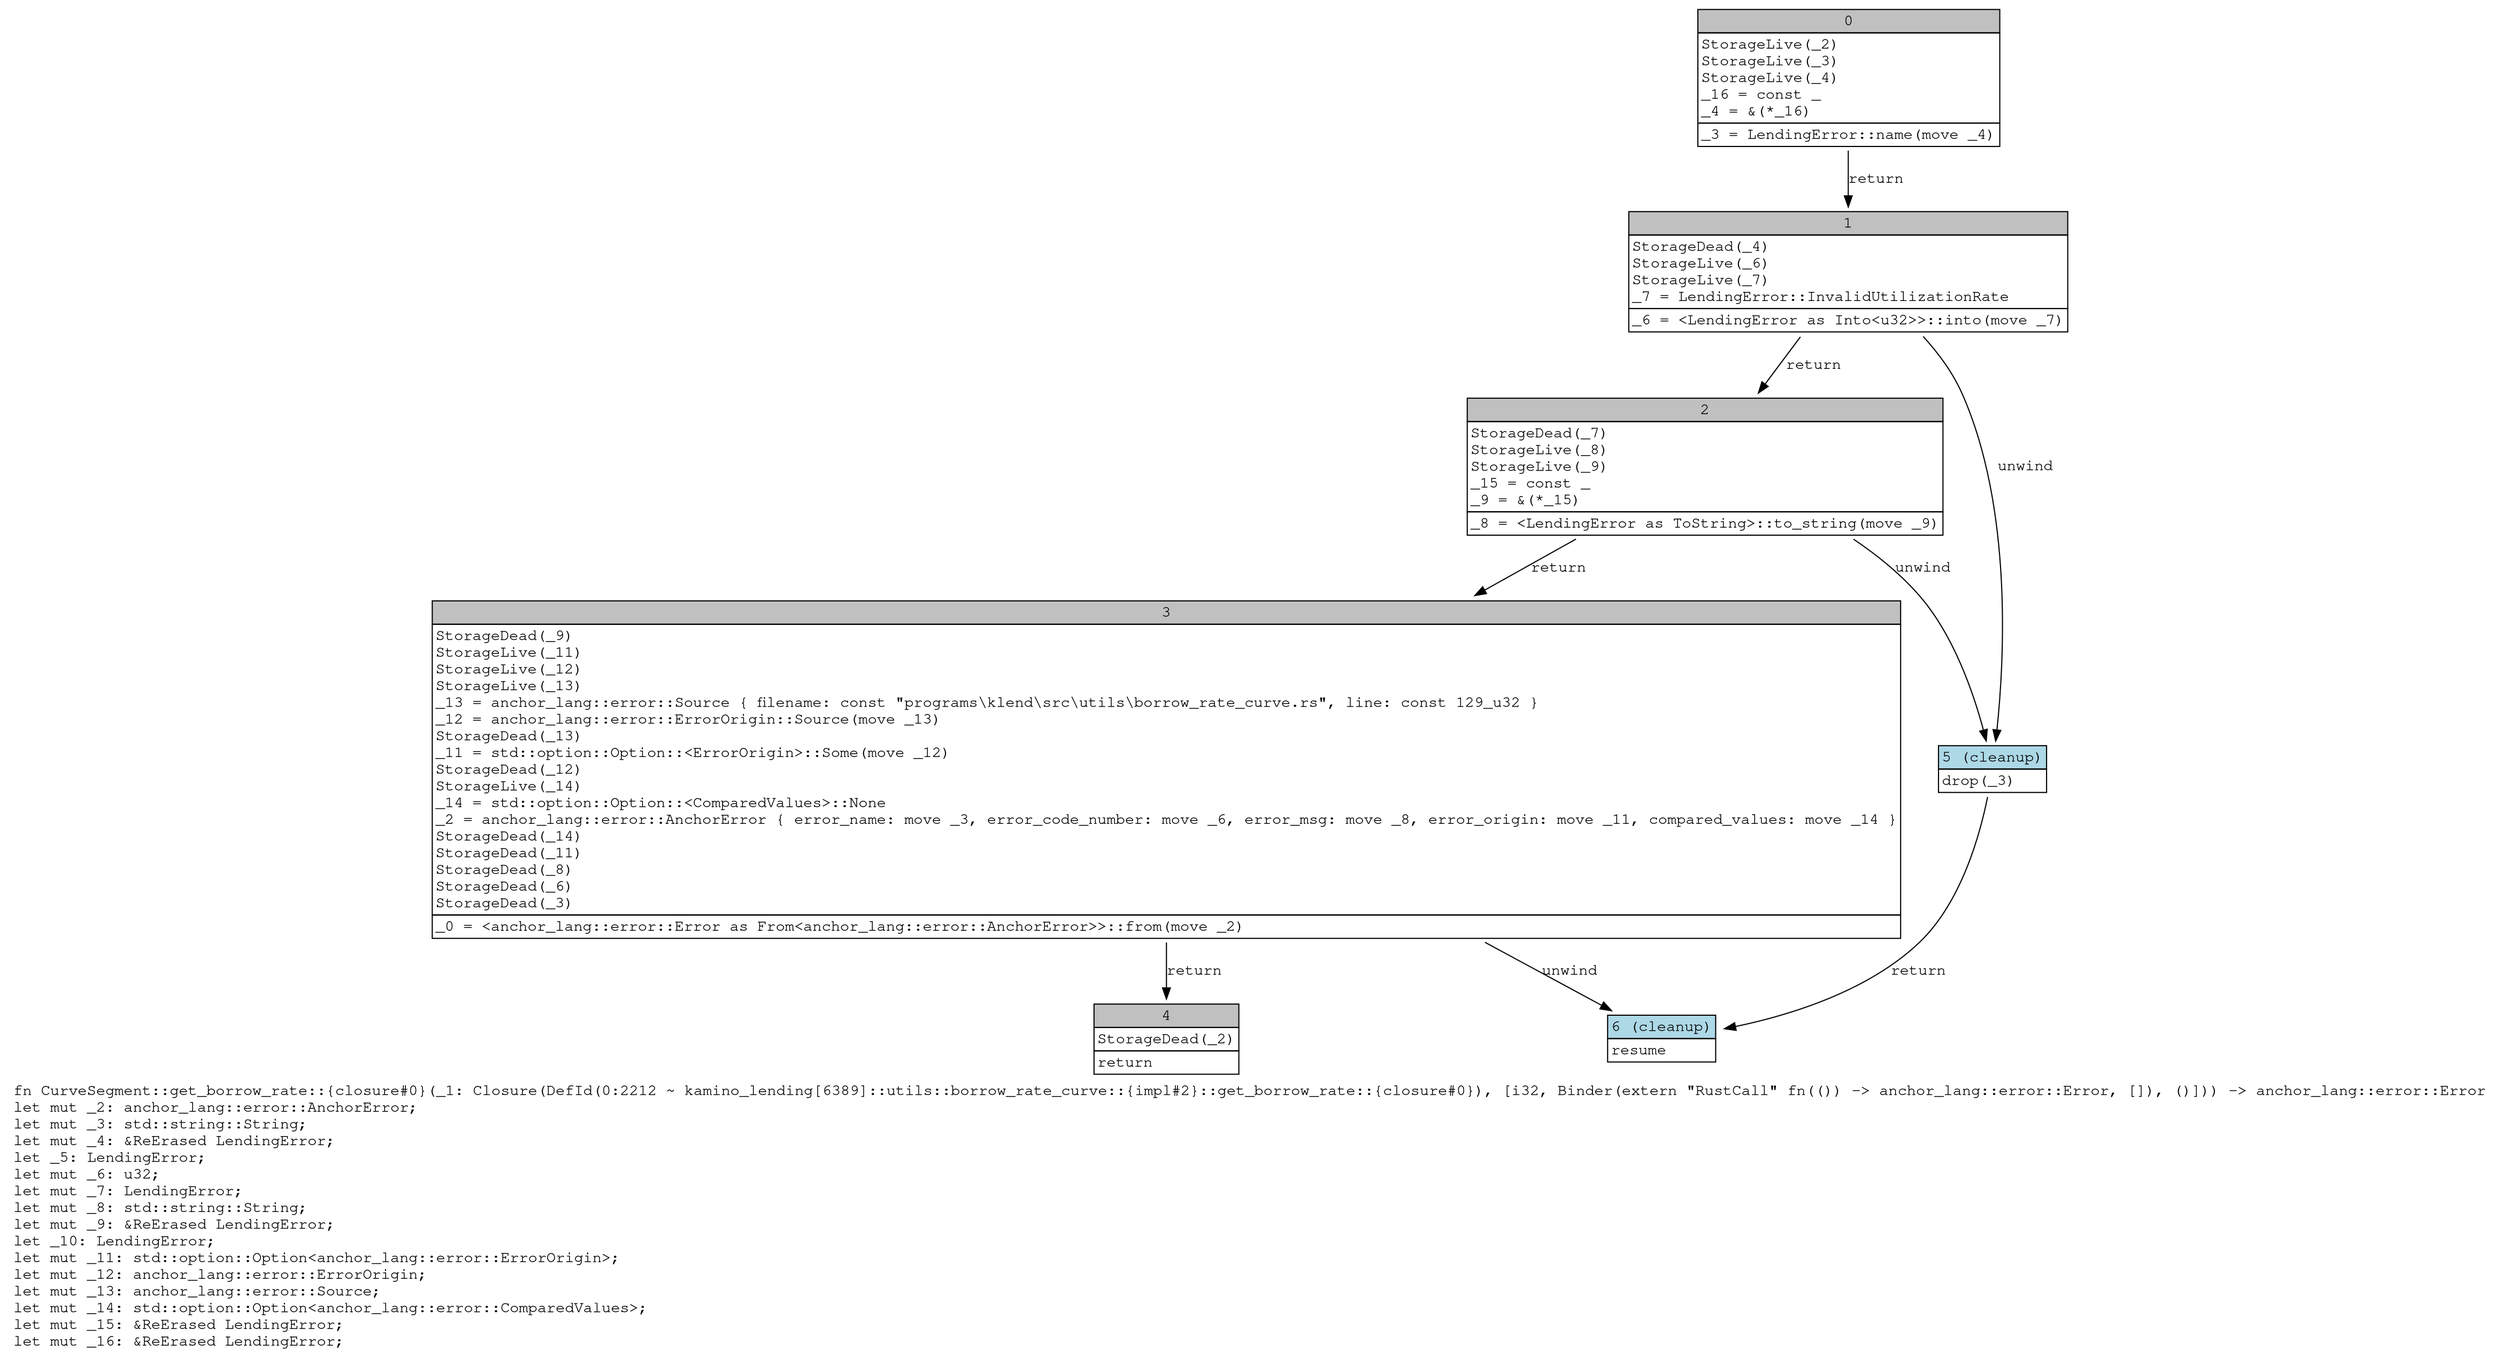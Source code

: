 digraph Mir_0_2212 {
    graph [fontname="Courier, monospace"];
    node [fontname="Courier, monospace"];
    edge [fontname="Courier, monospace"];
    label=<fn CurveSegment::get_borrow_rate::{closure#0}(_1: Closure(DefId(0:2212 ~ kamino_lending[6389]::utils::borrow_rate_curve::{impl#2}::get_borrow_rate::{closure#0}), [i32, Binder(extern &quot;RustCall&quot; fn(()) -&gt; anchor_lang::error::Error, []), ()])) -&gt; anchor_lang::error::Error<br align="left"/>let mut _2: anchor_lang::error::AnchorError;<br align="left"/>let mut _3: std::string::String;<br align="left"/>let mut _4: &amp;ReErased LendingError;<br align="left"/>let _5: LendingError;<br align="left"/>let mut _6: u32;<br align="left"/>let mut _7: LendingError;<br align="left"/>let mut _8: std::string::String;<br align="left"/>let mut _9: &amp;ReErased LendingError;<br align="left"/>let _10: LendingError;<br align="left"/>let mut _11: std::option::Option&lt;anchor_lang::error::ErrorOrigin&gt;;<br align="left"/>let mut _12: anchor_lang::error::ErrorOrigin;<br align="left"/>let mut _13: anchor_lang::error::Source;<br align="left"/>let mut _14: std::option::Option&lt;anchor_lang::error::ComparedValues&gt;;<br align="left"/>let mut _15: &amp;ReErased LendingError;<br align="left"/>let mut _16: &amp;ReErased LendingError;<br align="left"/>>;
    bb0__0_2212 [shape="none", label=<<table border="0" cellborder="1" cellspacing="0"><tr><td bgcolor="gray" align="center" colspan="1">0</td></tr><tr><td align="left" balign="left">StorageLive(_2)<br/>StorageLive(_3)<br/>StorageLive(_4)<br/>_16 = const _<br/>_4 = &amp;(*_16)<br/></td></tr><tr><td align="left">_3 = LendingError::name(move _4)</td></tr></table>>];
    bb1__0_2212 [shape="none", label=<<table border="0" cellborder="1" cellspacing="0"><tr><td bgcolor="gray" align="center" colspan="1">1</td></tr><tr><td align="left" balign="left">StorageDead(_4)<br/>StorageLive(_6)<br/>StorageLive(_7)<br/>_7 = LendingError::InvalidUtilizationRate<br/></td></tr><tr><td align="left">_6 = &lt;LendingError as Into&lt;u32&gt;&gt;::into(move _7)</td></tr></table>>];
    bb2__0_2212 [shape="none", label=<<table border="0" cellborder="1" cellspacing="0"><tr><td bgcolor="gray" align="center" colspan="1">2</td></tr><tr><td align="left" balign="left">StorageDead(_7)<br/>StorageLive(_8)<br/>StorageLive(_9)<br/>_15 = const _<br/>_9 = &amp;(*_15)<br/></td></tr><tr><td align="left">_8 = &lt;LendingError as ToString&gt;::to_string(move _9)</td></tr></table>>];
    bb3__0_2212 [shape="none", label=<<table border="0" cellborder="1" cellspacing="0"><tr><td bgcolor="gray" align="center" colspan="1">3</td></tr><tr><td align="left" balign="left">StorageDead(_9)<br/>StorageLive(_11)<br/>StorageLive(_12)<br/>StorageLive(_13)<br/>_13 = anchor_lang::error::Source { filename: const &quot;programs\\klend\\src\\utils\\borrow_rate_curve.rs&quot;, line: const 129_u32 }<br/>_12 = anchor_lang::error::ErrorOrigin::Source(move _13)<br/>StorageDead(_13)<br/>_11 = std::option::Option::&lt;ErrorOrigin&gt;::Some(move _12)<br/>StorageDead(_12)<br/>StorageLive(_14)<br/>_14 = std::option::Option::&lt;ComparedValues&gt;::None<br/>_2 = anchor_lang::error::AnchorError { error_name: move _3, error_code_number: move _6, error_msg: move _8, error_origin: move _11, compared_values: move _14 }<br/>StorageDead(_14)<br/>StorageDead(_11)<br/>StorageDead(_8)<br/>StorageDead(_6)<br/>StorageDead(_3)<br/></td></tr><tr><td align="left">_0 = &lt;anchor_lang::error::Error as From&lt;anchor_lang::error::AnchorError&gt;&gt;::from(move _2)</td></tr></table>>];
    bb4__0_2212 [shape="none", label=<<table border="0" cellborder="1" cellspacing="0"><tr><td bgcolor="gray" align="center" colspan="1">4</td></tr><tr><td align="left" balign="left">StorageDead(_2)<br/></td></tr><tr><td align="left">return</td></tr></table>>];
    bb5__0_2212 [shape="none", label=<<table border="0" cellborder="1" cellspacing="0"><tr><td bgcolor="lightblue" align="center" colspan="1">5 (cleanup)</td></tr><tr><td align="left">drop(_3)</td></tr></table>>];
    bb6__0_2212 [shape="none", label=<<table border="0" cellborder="1" cellspacing="0"><tr><td bgcolor="lightblue" align="center" colspan="1">6 (cleanup)</td></tr><tr><td align="left">resume</td></tr></table>>];
    bb0__0_2212 -> bb1__0_2212 [label="return"];
    bb1__0_2212 -> bb2__0_2212 [label="return"];
    bb1__0_2212 -> bb5__0_2212 [label="unwind"];
    bb2__0_2212 -> bb3__0_2212 [label="return"];
    bb2__0_2212 -> bb5__0_2212 [label="unwind"];
    bb3__0_2212 -> bb4__0_2212 [label="return"];
    bb3__0_2212 -> bb6__0_2212 [label="unwind"];
    bb5__0_2212 -> bb6__0_2212 [label="return"];
}
